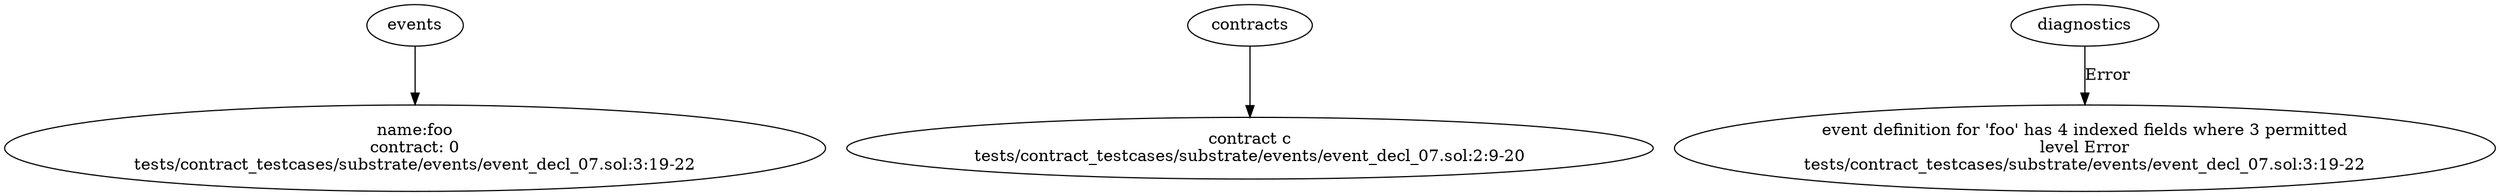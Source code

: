 strict digraph "tests/contract_testcases/substrate/events/event_decl_07.sol" {
	foo [label="name:foo\ncontract: 0\ntests/contract_testcases/substrate/events/event_decl_07.sol:3:19-22"]
	contract [label="contract c\ntests/contract_testcases/substrate/events/event_decl_07.sol:2:9-20"]
	diagnostic [label="event definition for 'foo' has 4 indexed fields where 3 permitted\nlevel Error\ntests/contract_testcases/substrate/events/event_decl_07.sol:3:19-22"]
	events -> foo
	contracts -> contract
	diagnostics -> diagnostic [label="Error"]
}

